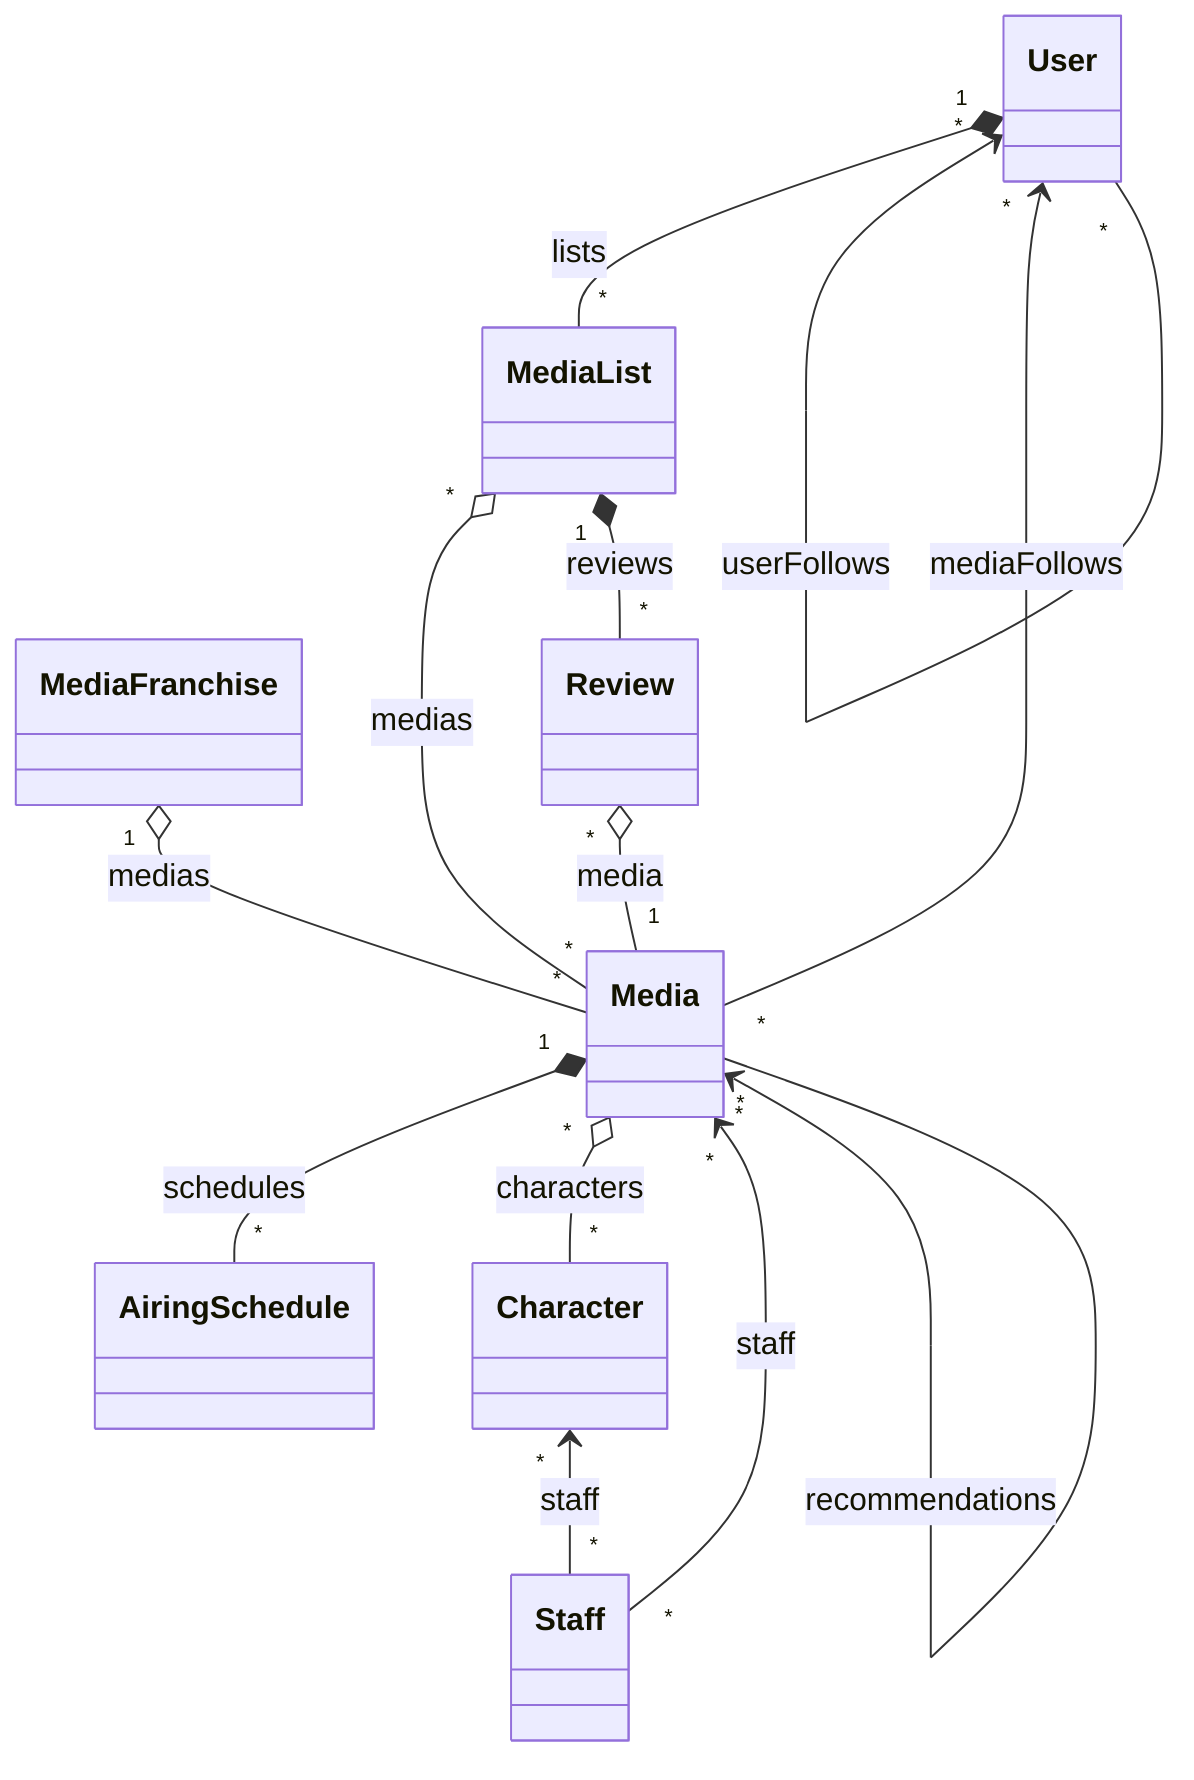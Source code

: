 classDiagram
    class Media {
    }
    class AiringSchedule {
    }
    class Character {
    }
    class Staff {
    }
    class MediaFranchise {
    }
    class MediaList {
    }
    class User {
    }
    class Review {
    }
    User "1" *-- "*" MediaList : lists
    User "*" <-- "*" User : userFollows
    User "*" <-- "*" Media : mediaFollows
    MediaList "*" o-- "*" Media : medias
    MediaList "1" *-- "*" Review : reviews
    Media "1" *-- "*" AiringSchedule : schedules
    Media "*" o-- "*" Character : characters
    Media "*" <-- "*" Staff : staff
    Media "*" <-- "*" Media : recommendations
    MediaFranchise "1" o-- "*" Media : medias
    Character "*" <-- "*" Staff : staff
    Review "*" o-- "1" Media : media